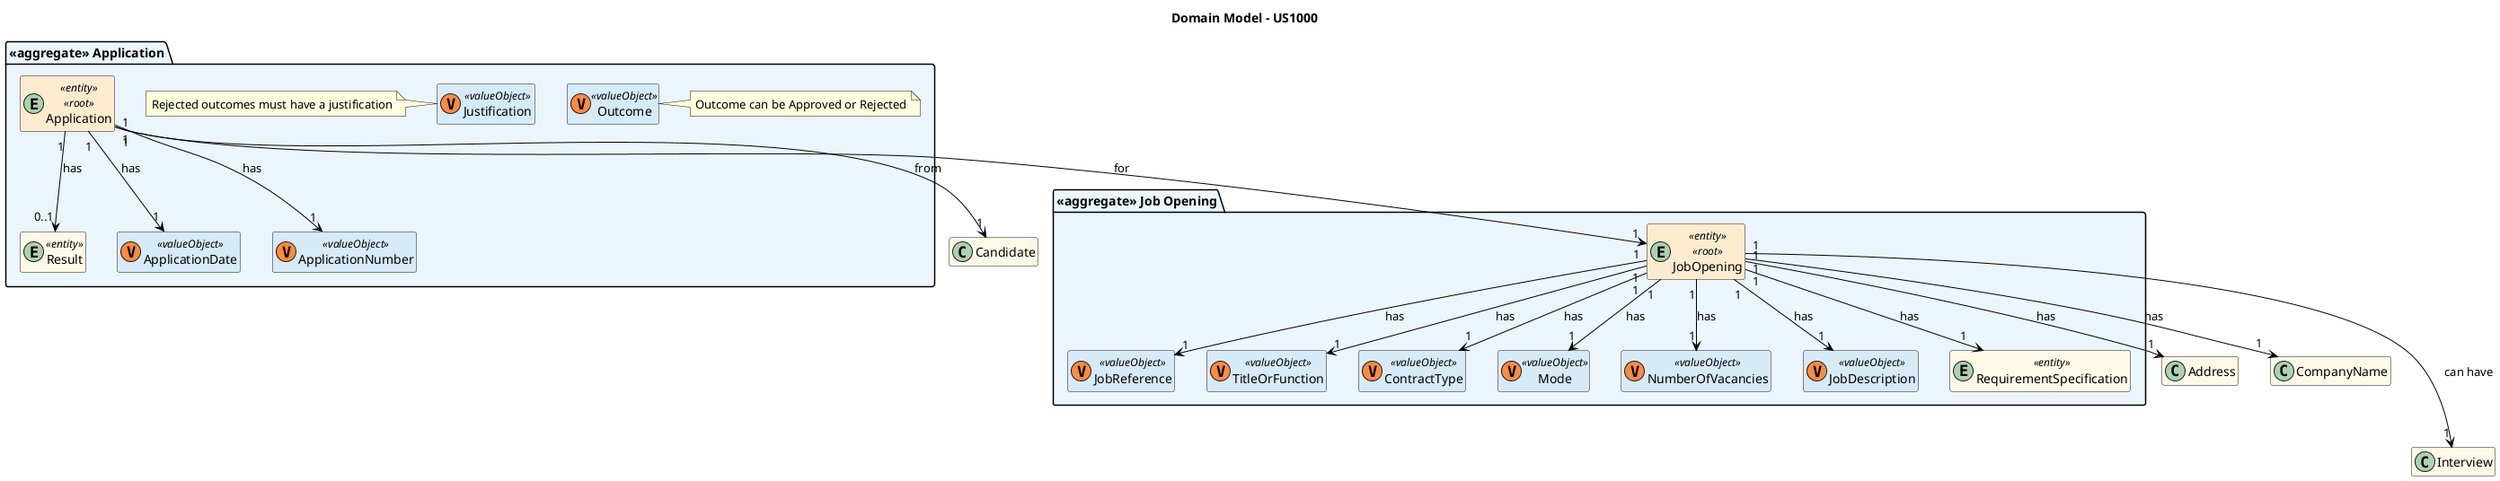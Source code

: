 @startuml domain-model

title Domain Model - US1000

hide empty members
'skinparam Linetype ortho

skinparam class {
    BackgroundColor<<valueObject>> #D6EAF8
    BackgroundColor<<root>> #FDEBD0
    BackgroundColor<<service>> #D1F2EB
    BackgroundColor #FEF9E7
    ArrowColor Black
}
' Job Opening Aggregate
package "<<aggregate>> Job Opening" {
    entity JobOpening <<entity>> <<root>> {}

    class JobReference <<valueObject>> <<(V, #FF8B40)>> {}
    class TitleOrFunction <<valueObject>> <<(V, #FF8B40)>> {}
    class ContractType <<valueObject>> <<(V, #FF8B40)>> {}
    class Mode <<valueObject>> <<(V, #FF8B40)>> {}
    class NumberOfVacancies <<valueObject>> <<(V, #FF8B40)>> {}
    class JobDescription <<valueObject>> <<(V, #FF8B40)>> {}
    entity RequirementSpecification <<entity>> {}
}


' Application Aggregate
package "<<aggregate>> Application" {
    entity Application <<entity>> <<root>> {}
    entity Result <<entity>> {}

    class ApplicationDate <<valueObject>> <<(V, #FF8B40)>> {}
    class ApplicationNumber <<valueObject>> <<(V, #FF8B40)>> {}
    class Outcome <<valueObject>> <<(V, #FF8B40)>> {}
    class Justification <<valueObject>> <<(V, #FF8B40)>> {}

    note right of Outcome: Outcome can be Approved or Rejected
    note left of Justification: Rejected outcomes must have a justification
}
' Job Opening relationships
JobOpening "1" --> "1" JobReference : has
JobOpening "1" --> "1" TitleOrFunction : has
JobOpening "1" --> "1" ContractType : has
JobOpening "1" --> "1" Mode : has
JobOpening "1" --> "1" Address : has
JobOpening "1" --> "1" CompanyName : has
JobOpening "1" --> "1" NumberOfVacancies : has
JobOpening "1" --> "1" JobDescription : has
JobOpening "1" --> "1" RequirementSpecification: has
JobOpening "1" -down--> "1" Interview : can have

' Application relationships
Application "1" --> "1" ApplicationDate : has
Application "1" --> "1" ApplicationNumber : has
Application "1" --> "0..1" Result : has
Application "1" --> "1" JobOpening : for
Application "1" --> "1" Candidate : from


skinparam package {
    BackgroundColor #EBF5FB
}


@enduml